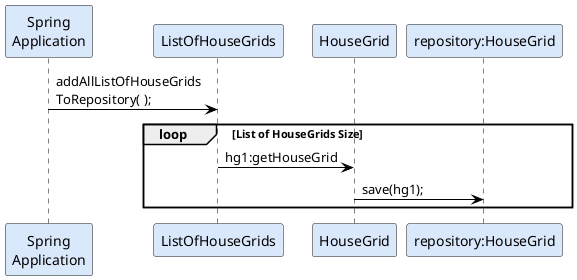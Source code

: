 @startuml

participant "Spring\nApplication" as SP #DAE8FC

participant "ListOfHouseGrids" as LHG #DAE8FC
participant "HouseGrid" as HG #DAE8FC
participant "repository:HouseGrid" as RH #DAE8FC

skinparam actor {
	BorderColor 6C8EBF
}

skinparam participant {
	BorderColor 6C8EBF
}

skinparam shadowing false

skinparam sequence {
	ArrowColor BLACK
	ActorBorderColor DeepSkyBlue
	LifeLineBorderColor BLACK
}

SP -> LHG: addAllListOfHouseGrids\nToRepository( );

loop List of HouseGrids Size
LHG -> HG: hg1:getHouseGrid

HG -> RH: save(hg1);
end

@enduml